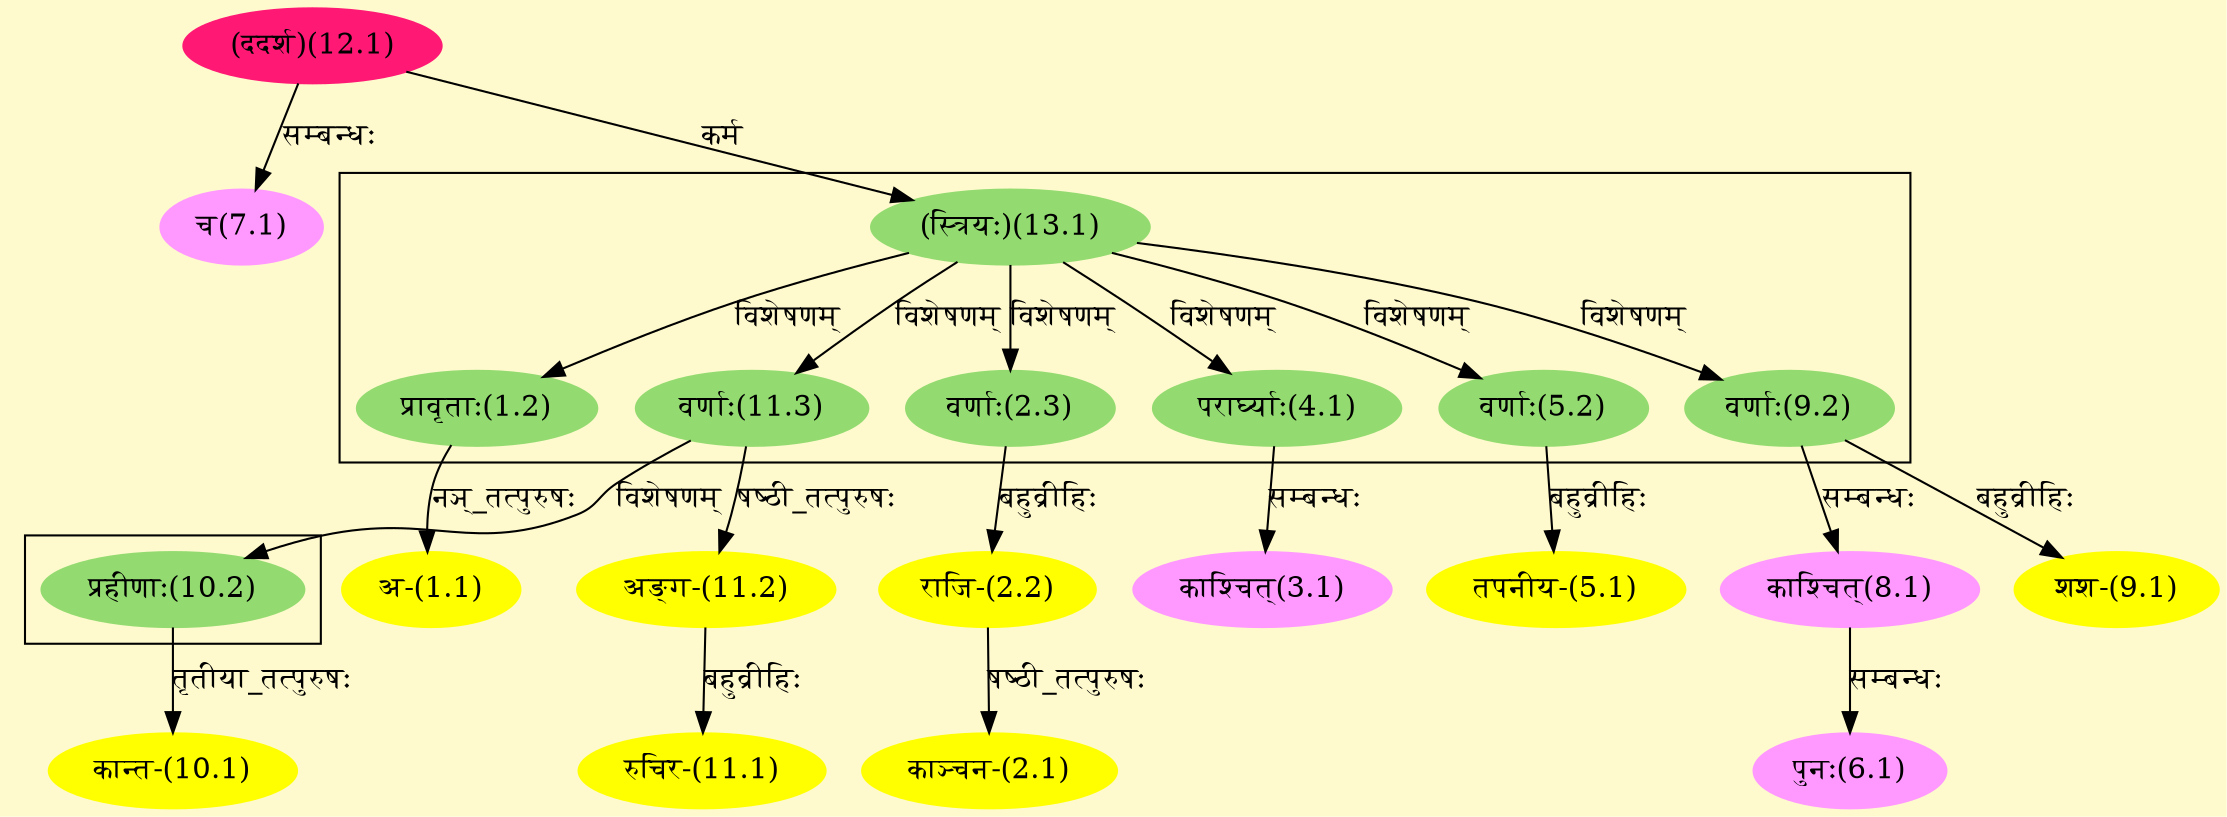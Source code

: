 digraph G{
rankdir=BT;
 compound=true;
 bgcolor="lemonchiffon1";

subgraph cluster_1{
Node1_2 [style=filled, color="#93DB70" label = "प्रावृताः(1.2)"]
Node13_1 [style=filled, color="#93DB70" label = "(स्त्रियः)(13.1)"]
Node2_3 [style=filled, color="#93DB70" label = "वर्णाः(2.3)"]
Node4_1 [style=filled, color="#93DB70" label = "परार्घ्याः(4.1)"]
Node5_2 [style=filled, color="#93DB70" label = "वर्णाः(5.2)"]
Node9_2 [style=filled, color="#93DB70" label = "वर्णाः(9.2)"]
Node11_3 [style=filled, color="#93DB70" label = "वर्णाः(11.3)"]

}

subgraph cluster_2{
Node10_2 [style=filled, color="#93DB70" label = "प्रहीणाः(10.2)"]
Node11_3 [style=filled, color="#93DB70" label = "वर्णाः(11.3)"]

}
Node1_1 [style=filled, color="#FFFF00" label = "अ-(1.1)"]
Node1_2 [style=filled, color="#93DB70" label = "प्रावृताः(1.2)"]
Node2_1 [style=filled, color="#FFFF00" label = "काञ्चन-(2.1)"]
Node2_2 [style=filled, color="#FFFF00" label = "राजि-(2.2)"]
Node2_3 [style=filled, color="#93DB70" label = "वर्णाः(2.3)"]
Node3_1 [style=filled, color="#FF99FF" label = "काश्चित्(3.1)"]
Node4_1 [style=filled, color="#93DB70" label = "परार्घ्याः(4.1)"]
Node5_1 [style=filled, color="#FFFF00" label = "तपनीय-(5.1)"]
Node5_2 [style=filled, color="#93DB70" label = "वर्णाः(5.2)"]
Node6_1 [style=filled, color="#FF99FF" label = "पुनः(6.1)"]
Node8_1 [style=filled, color="#FF99FF" label = "काश्चित्(8.1)"]
Node7_1 [style=filled, color="#FF99FF" label = "च(7.1)"]
Node12_1 [style=filled, color="#FF1975" label = "(ददर्श)(12.1)"]
Node9_2 [style=filled, color="#93DB70" label = "वर्णाः(9.2)"]
Node9_1 [style=filled, color="#FFFF00" label = "शश-(9.1)"]
Node10_1 [style=filled, color="#FFFF00" label = "कान्त-(10.1)"]
Node10_2 [style=filled, color="#93DB70" label = "प्रहीणाः(10.2)"]
Node11_1 [style=filled, color="#FFFF00" label = "रुचिर-(11.1)"]
Node11_2 [style=filled, color="#FFFF00" label = "अङ्ग-(11.2)"]
Node11_3 [style=filled, color="#93DB70" label = "वर्णाः(11.3)"]
Node [style=filled, color="" label = "()"]
Node13_1 [style=filled, color="#93DB70" label = "(स्त्रियः)(13.1)"]
/* Start of Relations section */

Node1_1 -> Node1_2 [  label="नञ्_तत्पुरुषः"  dir="back" ]
Node1_2 -> Node13_1 [  label="विशेषणम्"  dir="back" ]
Node2_1 -> Node2_2 [  label="षष्ठी_तत्पुरुषः"  dir="back" ]
Node2_2 -> Node2_3 [  label="बहुव्रीहिः"  dir="back" ]
Node2_3 -> Node13_1 [  label="विशेषणम्"  dir="back" ]
Node3_1 -> Node4_1 [  label="सम्बन्धः"  dir="back" ]
Node4_1 -> Node13_1 [  label="विशेषणम्"  dir="back" ]
Node5_1 -> Node5_2 [  label="बहुव्रीहिः"  dir="back" ]
Node5_2 -> Node13_1 [  label="विशेषणम्"  dir="back" ]
Node6_1 -> Node8_1 [  label="सम्बन्धः"  dir="back" ]
Node7_1 -> Node12_1 [  label="सम्बन्धः"  dir="back" ]
Node8_1 -> Node9_2 [  label="सम्बन्धः"  dir="back" ]
Node9_1 -> Node9_2 [  label="बहुव्रीहिः"  dir="back" ]
Node9_2 -> Node13_1 [  label="विशेषणम्"  dir="back" ]
Node10_1 -> Node10_2 [  label="तृतीया_तत्पुरुषः"  dir="back" ]
Node10_2 -> Node11_3 [  label="विशेषणम्"  dir="back" ]
Node11_1 -> Node11_2 [  label="बहुव्रीहिः"  dir="back" ]
Node11_2 -> Node11_3 [  label="षष्ठी_तत्पुरुषः"  dir="back" ]
Node11_3 -> Node13_1 [  label="विशेषणम्"  dir="back" ]
Node13_1 -> Node12_1 [  label="कर्म"  dir="back" ]
}
